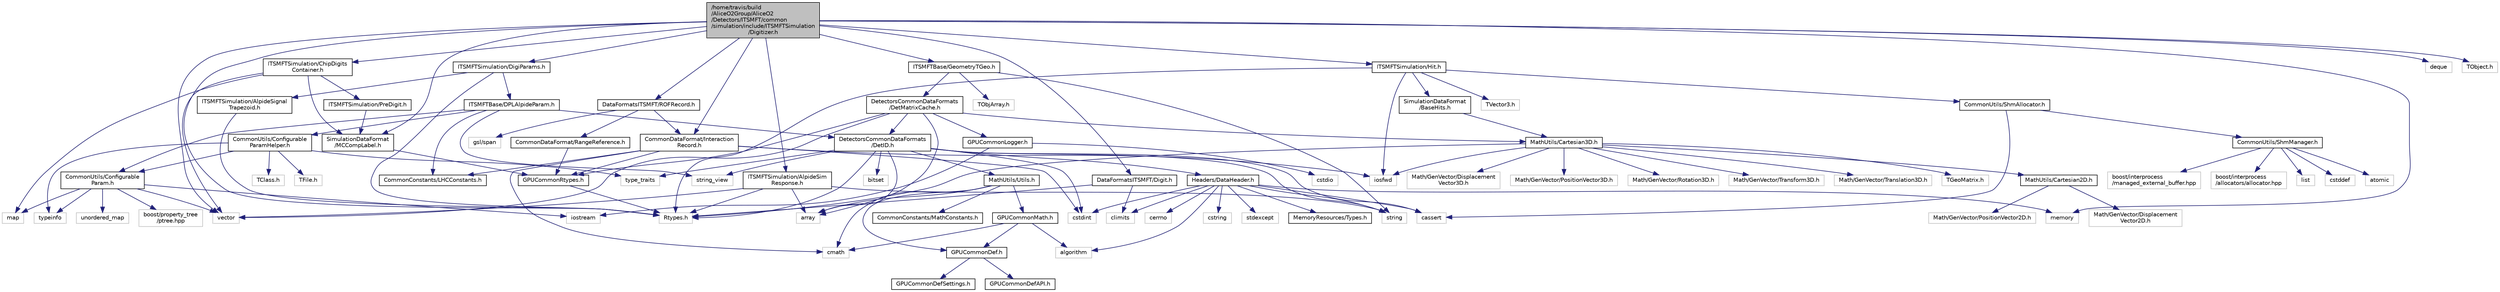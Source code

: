 digraph "/home/travis/build/AliceO2Group/AliceO2/Detectors/ITSMFT/common/simulation/include/ITSMFTSimulation/Digitizer.h"
{
 // INTERACTIVE_SVG=YES
  bgcolor="transparent";
  edge [fontname="Helvetica",fontsize="10",labelfontname="Helvetica",labelfontsize="10"];
  node [fontname="Helvetica",fontsize="10",shape=record];
  Node0 [label="/home/travis/build\l/AliceO2Group/AliceO2\l/Detectors/ITSMFT/common\l/simulation/include/ITSMFTSimulation\l/Digitizer.h",height=0.2,width=0.4,color="black", fillcolor="grey75", style="filled", fontcolor="black"];
  Node0 -> Node1 [color="midnightblue",fontsize="10",style="solid",fontname="Helvetica"];
  Node1 [label="vector",height=0.2,width=0.4,color="grey75"];
  Node0 -> Node2 [color="midnightblue",fontsize="10",style="solid",fontname="Helvetica"];
  Node2 [label="deque",height=0.2,width=0.4,color="grey75"];
  Node0 -> Node3 [color="midnightblue",fontsize="10",style="solid",fontname="Helvetica"];
  Node3 [label="memory",height=0.2,width=0.4,color="grey75"];
  Node0 -> Node4 [color="midnightblue",fontsize="10",style="solid",fontname="Helvetica"];
  Node4 [label="Rtypes.h",height=0.2,width=0.4,color="grey75"];
  Node0 -> Node5 [color="midnightblue",fontsize="10",style="solid",fontname="Helvetica"];
  Node5 [label="TObject.h",height=0.2,width=0.4,color="grey75"];
  Node0 -> Node6 [color="midnightblue",fontsize="10",style="solid",fontname="Helvetica"];
  Node6 [label="ITSMFTSimulation/ChipDigits\lContainer.h",height=0.2,width=0.4,color="black",URL="$da/d93/ChipDigitsContainer_8h.html",tooltip="transient container for single chip digits accumulation "];
  Node6 -> Node7 [color="midnightblue",fontsize="10",style="solid",fontname="Helvetica"];
  Node7 [label="SimulationDataFormat\l/MCCompLabel.h",height=0.2,width=0.4,color="black",URL="$d7/dcd/MCCompLabel_8h.html"];
  Node7 -> Node8 [color="midnightblue",fontsize="10",style="solid",fontname="Helvetica"];
  Node8 [label="GPUCommonRtypes.h",height=0.2,width=0.4,color="black",URL="$d2/d45/GPUCommonRtypes_8h.html"];
  Node8 -> Node4 [color="midnightblue",fontsize="10",style="solid",fontname="Helvetica"];
  Node6 -> Node9 [color="midnightblue",fontsize="10",style="solid",fontname="Helvetica"];
  Node9 [label="ITSMFTSimulation/PreDigit.h",height=0.2,width=0.4,color="black",URL="$d2/d53/PreDigit_8h.html",tooltip="Definition of the digit contribution from single hit. "];
  Node9 -> Node7 [color="midnightblue",fontsize="10",style="solid",fontname="Helvetica"];
  Node6 -> Node10 [color="midnightblue",fontsize="10",style="solid",fontname="Helvetica"];
  Node10 [label="map",height=0.2,width=0.4,color="grey75"];
  Node6 -> Node1 [color="midnightblue",fontsize="10",style="solid",fontname="Helvetica"];
  Node0 -> Node11 [color="midnightblue",fontsize="10",style="solid",fontname="Helvetica"];
  Node11 [label="ITSMFTSimulation/AlpideSim\lResponse.h",height=0.2,width=0.4,color="black",URL="$dc/d1a/AlpideSimResponse_8h.html",tooltip="Definition of the ITSMFT Alpide simulated response parametrization. "];
  Node11 -> Node12 [color="midnightblue",fontsize="10",style="solid",fontname="Helvetica"];
  Node12 [label="array",height=0.2,width=0.4,color="grey75"];
  Node11 -> Node13 [color="midnightblue",fontsize="10",style="solid",fontname="Helvetica"];
  Node13 [label="string",height=0.2,width=0.4,color="grey75"];
  Node11 -> Node1 [color="midnightblue",fontsize="10",style="solid",fontname="Helvetica"];
  Node11 -> Node4 [color="midnightblue",fontsize="10",style="solid",fontname="Helvetica"];
  Node0 -> Node14 [color="midnightblue",fontsize="10",style="solid",fontname="Helvetica"];
  Node14 [label="ITSMFTSimulation/DigiParams.h",height=0.2,width=0.4,color="black",URL="$d9/dce/Detectors_2ITSMFT_2common_2simulation_2include_2ITSMFTSimulation_2DigiParams_8h.html"];
  Node14 -> Node4 [color="midnightblue",fontsize="10",style="solid",fontname="Helvetica"];
  Node14 -> Node15 [color="midnightblue",fontsize="10",style="solid",fontname="Helvetica"];
  Node15 [label="ITSMFTSimulation/AlpideSignal\lTrapezoid.h",height=0.2,width=0.4,color="black",URL="$d1/d47/AlpideSignalTrapezoid_8h.html",tooltip="Simple class describing ALPIDE signal time shape. "];
  Node15 -> Node4 [color="midnightblue",fontsize="10",style="solid",fontname="Helvetica"];
  Node14 -> Node16 [color="midnightblue",fontsize="10",style="solid",fontname="Helvetica"];
  Node16 [label="ITSMFTBase/DPLAlpideParam.h",height=0.2,width=0.4,color="black",URL="$d4/d35/DPLAlpideParam_8h.html"];
  Node16 -> Node17 [color="midnightblue",fontsize="10",style="solid",fontname="Helvetica"];
  Node17 [label="DetectorsCommonDataFormats\l/DetID.h",height=0.2,width=0.4,color="black",URL="$d6/d31/DetID_8h.html"];
  Node17 -> Node4 [color="midnightblue",fontsize="10",style="solid",fontname="Helvetica"];
  Node17 -> Node12 [color="midnightblue",fontsize="10",style="solid",fontname="Helvetica"];
  Node17 -> Node18 [color="midnightblue",fontsize="10",style="solid",fontname="Helvetica"];
  Node18 [label="bitset",height=0.2,width=0.4,color="grey75"];
  Node17 -> Node19 [color="midnightblue",fontsize="10",style="solid",fontname="Helvetica"];
  Node19 [label="cassert",height=0.2,width=0.4,color="grey75"];
  Node17 -> Node20 [color="midnightblue",fontsize="10",style="solid",fontname="Helvetica"];
  Node20 [label="cstdint",height=0.2,width=0.4,color="grey75"];
  Node17 -> Node21 [color="midnightblue",fontsize="10",style="solid",fontname="Helvetica"];
  Node21 [label="string_view",height=0.2,width=0.4,color="grey75"];
  Node17 -> Node13 [color="midnightblue",fontsize="10",style="solid",fontname="Helvetica"];
  Node17 -> Node22 [color="midnightblue",fontsize="10",style="solid",fontname="Helvetica"];
  Node22 [label="type_traits",height=0.2,width=0.4,color="grey75"];
  Node17 -> Node23 [color="midnightblue",fontsize="10",style="solid",fontname="Helvetica"];
  Node23 [label="MathUtils/Utils.h",height=0.2,width=0.4,color="black",URL="$d9/d52/Common_2MathUtils_2include_2MathUtils_2Utils_8h.html"];
  Node23 -> Node12 [color="midnightblue",fontsize="10",style="solid",fontname="Helvetica"];
  Node23 -> Node24 [color="midnightblue",fontsize="10",style="solid",fontname="Helvetica"];
  Node24 [label="cmath",height=0.2,width=0.4,color="grey75"];
  Node23 -> Node25 [color="midnightblue",fontsize="10",style="solid",fontname="Helvetica"];
  Node25 [label="GPUCommonDef.h",height=0.2,width=0.4,color="black",URL="$df/d21/GPUCommonDef_8h.html"];
  Node25 -> Node26 [color="midnightblue",fontsize="10",style="solid",fontname="Helvetica"];
  Node26 [label="GPUCommonDefSettings.h",height=0.2,width=0.4,color="black",URL="$d5/d93/GPUCommonDefSettings_8h.html"];
  Node25 -> Node27 [color="midnightblue",fontsize="10",style="solid",fontname="Helvetica"];
  Node27 [label="GPUCommonDefAPI.h",height=0.2,width=0.4,color="black",URL="$da/d5a/GPUCommonDefAPI_8h.html"];
  Node23 -> Node28 [color="midnightblue",fontsize="10",style="solid",fontname="Helvetica"];
  Node28 [label="GPUCommonMath.h",height=0.2,width=0.4,color="black",URL="$d6/da2/GPUCommonMath_8h.html"];
  Node28 -> Node25 [color="midnightblue",fontsize="10",style="solid",fontname="Helvetica"];
  Node28 -> Node24 [color="midnightblue",fontsize="10",style="solid",fontname="Helvetica"];
  Node28 -> Node29 [color="midnightblue",fontsize="10",style="solid",fontname="Helvetica"];
  Node29 [label="algorithm",height=0.2,width=0.4,color="grey75"];
  Node23 -> Node30 [color="midnightblue",fontsize="10",style="solid",fontname="Helvetica"];
  Node30 [label="CommonConstants/MathConstants.h",height=0.2,width=0.4,color="black",URL="$d6/d84/MathConstants_8h.html",tooltip="useful math constants "];
  Node17 -> Node31 [color="midnightblue",fontsize="10",style="solid",fontname="Helvetica"];
  Node31 [label="Headers/DataHeader.h",height=0.2,width=0.4,color="black",URL="$dc/dcd/DataHeader_8h.html"];
  Node31 -> Node20 [color="midnightblue",fontsize="10",style="solid",fontname="Helvetica"];
  Node31 -> Node3 [color="midnightblue",fontsize="10",style="solid",fontname="Helvetica"];
  Node31 -> Node19 [color="midnightblue",fontsize="10",style="solid",fontname="Helvetica"];
  Node31 -> Node32 [color="midnightblue",fontsize="10",style="solid",fontname="Helvetica"];
  Node32 [label="cstring",height=0.2,width=0.4,color="grey75"];
  Node31 -> Node29 [color="midnightblue",fontsize="10",style="solid",fontname="Helvetica"];
  Node31 -> Node33 [color="midnightblue",fontsize="10",style="solid",fontname="Helvetica"];
  Node33 [label="stdexcept",height=0.2,width=0.4,color="grey75"];
  Node31 -> Node13 [color="midnightblue",fontsize="10",style="solid",fontname="Helvetica"];
  Node31 -> Node34 [color="midnightblue",fontsize="10",style="solid",fontname="Helvetica"];
  Node34 [label="climits",height=0.2,width=0.4,color="grey75"];
  Node31 -> Node35 [color="midnightblue",fontsize="10",style="solid",fontname="Helvetica"];
  Node35 [label="MemoryResources/Types.h",height=0.2,width=0.4,color="black",URL="$d7/df8/Types_8h.html"];
  Node31 -> Node36 [color="midnightblue",fontsize="10",style="solid",fontname="Helvetica"];
  Node36 [label="cerrno",height=0.2,width=0.4,color="grey75"];
  Node16 -> Node37 [color="midnightblue",fontsize="10",style="solid",fontname="Helvetica"];
  Node37 [label="CommonUtils/Configurable\lParam.h",height=0.2,width=0.4,color="black",URL="$db/d2c/ConfigurableParam_8h.html"];
  Node37 -> Node1 [color="midnightblue",fontsize="10",style="solid",fontname="Helvetica"];
  Node37 -> Node10 [color="midnightblue",fontsize="10",style="solid",fontname="Helvetica"];
  Node37 -> Node38 [color="midnightblue",fontsize="10",style="solid",fontname="Helvetica"];
  Node38 [label="unordered_map",height=0.2,width=0.4,color="grey75"];
  Node37 -> Node39 [color="midnightblue",fontsize="10",style="solid",fontname="Helvetica"];
  Node39 [label="boost/property_tree\l/ptree.hpp",height=0.2,width=0.4,color="grey75"];
  Node37 -> Node40 [color="midnightblue",fontsize="10",style="solid",fontname="Helvetica"];
  Node40 [label="typeinfo",height=0.2,width=0.4,color="grey75"];
  Node37 -> Node41 [color="midnightblue",fontsize="10",style="solid",fontname="Helvetica"];
  Node41 [label="iostream",height=0.2,width=0.4,color="grey75"];
  Node16 -> Node42 [color="midnightblue",fontsize="10",style="solid",fontname="Helvetica"];
  Node42 [label="CommonUtils/Configurable\lParamHelper.h",height=0.2,width=0.4,color="black",URL="$da/d6b/ConfigurableParamHelper_8h.html"];
  Node42 -> Node37 [color="midnightblue",fontsize="10",style="solid",fontname="Helvetica"];
  Node42 -> Node43 [color="midnightblue",fontsize="10",style="solid",fontname="Helvetica"];
  Node43 [label="TClass.h",height=0.2,width=0.4,color="grey75"];
  Node42 -> Node22 [color="midnightblue",fontsize="10",style="solid",fontname="Helvetica"];
  Node42 -> Node40 [color="midnightblue",fontsize="10",style="solid",fontname="Helvetica"];
  Node42 -> Node44 [color="midnightblue",fontsize="10",style="solid",fontname="Helvetica"];
  Node44 [label="TFile.h",height=0.2,width=0.4,color="grey75"];
  Node16 -> Node45 [color="midnightblue",fontsize="10",style="solid",fontname="Helvetica"];
  Node45 [label="CommonConstants/LHCConstants.h",height=0.2,width=0.4,color="black",URL="$d4/dc6/LHCConstants_8h.html",tooltip="Header to collect LHC related constants. "];
  Node16 -> Node21 [color="midnightblue",fontsize="10",style="solid",fontname="Helvetica"];
  Node0 -> Node46 [color="midnightblue",fontsize="10",style="solid",fontname="Helvetica"];
  Node46 [label="ITSMFTSimulation/Hit.h",height=0.2,width=0.4,color="black",URL="$d9/d4e/Detectors_2ITSMFT_2common_2simulation_2include_2ITSMFTSimulation_2Hit_8h.html"];
  Node46 -> Node47 [color="midnightblue",fontsize="10",style="solid",fontname="Helvetica"];
  Node47 [label="SimulationDataFormat\l/BaseHits.h",height=0.2,width=0.4,color="black",URL="$d4/d25/BaseHits_8h.html"];
  Node47 -> Node48 [color="midnightblue",fontsize="10",style="solid",fontname="Helvetica"];
  Node48 [label="MathUtils/Cartesian3D.h",height=0.2,width=0.4,color="black",URL="$dd/d76/Cartesian3D_8h.html"];
  Node48 -> Node49 [color="midnightblue",fontsize="10",style="solid",fontname="Helvetica"];
  Node49 [label="Math/GenVector/Displacement\lVector3D.h",height=0.2,width=0.4,color="grey75"];
  Node48 -> Node50 [color="midnightblue",fontsize="10",style="solid",fontname="Helvetica"];
  Node50 [label="Math/GenVector/PositionVector3D.h",height=0.2,width=0.4,color="grey75"];
  Node48 -> Node51 [color="midnightblue",fontsize="10",style="solid",fontname="Helvetica"];
  Node51 [label="Math/GenVector/Rotation3D.h",height=0.2,width=0.4,color="grey75"];
  Node48 -> Node52 [color="midnightblue",fontsize="10",style="solid",fontname="Helvetica"];
  Node52 [label="Math/GenVector/Transform3D.h",height=0.2,width=0.4,color="grey75"];
  Node48 -> Node53 [color="midnightblue",fontsize="10",style="solid",fontname="Helvetica"];
  Node53 [label="Math/GenVector/Translation3D.h",height=0.2,width=0.4,color="grey75"];
  Node48 -> Node4 [color="midnightblue",fontsize="10",style="solid",fontname="Helvetica"];
  Node48 -> Node54 [color="midnightblue",fontsize="10",style="solid",fontname="Helvetica"];
  Node54 [label="TGeoMatrix.h",height=0.2,width=0.4,color="grey75"];
  Node48 -> Node55 [color="midnightblue",fontsize="10",style="solid",fontname="Helvetica"];
  Node55 [label="iosfwd",height=0.2,width=0.4,color="grey75"];
  Node48 -> Node56 [color="midnightblue",fontsize="10",style="solid",fontname="Helvetica"];
  Node56 [label="MathUtils/Cartesian2D.h",height=0.2,width=0.4,color="black",URL="$d2/dd0/Cartesian2D_8h.html"];
  Node56 -> Node57 [color="midnightblue",fontsize="10",style="solid",fontname="Helvetica"];
  Node57 [label="Math/GenVector/Displacement\lVector2D.h",height=0.2,width=0.4,color="grey75"];
  Node56 -> Node58 [color="midnightblue",fontsize="10",style="solid",fontname="Helvetica"];
  Node58 [label="Math/GenVector/PositionVector2D.h",height=0.2,width=0.4,color="grey75"];
  Node46 -> Node4 [color="midnightblue",fontsize="10",style="solid",fontname="Helvetica"];
  Node46 -> Node59 [color="midnightblue",fontsize="10",style="solid",fontname="Helvetica"];
  Node59 [label="TVector3.h",height=0.2,width=0.4,color="grey75"];
  Node46 -> Node55 [color="midnightblue",fontsize="10",style="solid",fontname="Helvetica"];
  Node46 -> Node60 [color="midnightblue",fontsize="10",style="solid",fontname="Helvetica"];
  Node60 [label="CommonUtils/ShmAllocator.h",height=0.2,width=0.4,color="black",URL="$d0/d91/ShmAllocator_8h.html"];
  Node60 -> Node61 [color="midnightblue",fontsize="10",style="solid",fontname="Helvetica"];
  Node61 [label="CommonUtils/ShmManager.h",height=0.2,width=0.4,color="black",URL="$de/d61/ShmManager_8h.html"];
  Node61 -> Node62 [color="midnightblue",fontsize="10",style="solid",fontname="Helvetica"];
  Node62 [label="list",height=0.2,width=0.4,color="grey75"];
  Node61 -> Node63 [color="midnightblue",fontsize="10",style="solid",fontname="Helvetica"];
  Node63 [label="cstddef",height=0.2,width=0.4,color="grey75"];
  Node61 -> Node64 [color="midnightblue",fontsize="10",style="solid",fontname="Helvetica"];
  Node64 [label="atomic",height=0.2,width=0.4,color="grey75"];
  Node61 -> Node65 [color="midnightblue",fontsize="10",style="solid",fontname="Helvetica"];
  Node65 [label="boost/interprocess\l/managed_external_buffer.hpp",height=0.2,width=0.4,color="grey75"];
  Node61 -> Node66 [color="midnightblue",fontsize="10",style="solid",fontname="Helvetica"];
  Node66 [label="boost/interprocess\l/allocators/allocator.hpp",height=0.2,width=0.4,color="grey75"];
  Node60 -> Node19 [color="midnightblue",fontsize="10",style="solid",fontname="Helvetica"];
  Node0 -> Node67 [color="midnightblue",fontsize="10",style="solid",fontname="Helvetica"];
  Node67 [label="ITSMFTBase/GeometryTGeo.h",height=0.2,width=0.4,color="black",URL="$d4/d5c/ITSMFT_2common_2base_2include_2ITSMFTBase_2GeometryTGeo_8h.html"];
  Node67 -> Node68 [color="midnightblue",fontsize="10",style="solid",fontname="Helvetica"];
  Node68 [label="TObjArray.h",height=0.2,width=0.4,color="grey75"];
  Node67 -> Node13 [color="midnightblue",fontsize="10",style="solid",fontname="Helvetica"];
  Node67 -> Node69 [color="midnightblue",fontsize="10",style="solid",fontname="Helvetica"];
  Node69 [label="DetectorsCommonDataFormats\l/DetMatrixCache.h",height=0.2,width=0.4,color="black",URL="$d4/d20/DetMatrixCache_8h.html"];
  Node69 -> Node70 [color="midnightblue",fontsize="10",style="solid",fontname="Helvetica"];
  Node70 [label="GPUCommonLogger.h",height=0.2,width=0.4,color="black",URL="$df/d5b/GPUCommonLogger_8h.html"];
  Node70 -> Node41 [color="midnightblue",fontsize="10",style="solid",fontname="Helvetica"];
  Node70 -> Node71 [color="midnightblue",fontsize="10",style="solid",fontname="Helvetica"];
  Node71 [label="cstdio",height=0.2,width=0.4,color="grey75"];
  Node69 -> Node8 [color="midnightblue",fontsize="10",style="solid",fontname="Helvetica"];
  Node69 -> Node12 [color="midnightblue",fontsize="10",style="solid",fontname="Helvetica"];
  Node69 -> Node1 [color="midnightblue",fontsize="10",style="solid",fontname="Helvetica"];
  Node69 -> Node17 [color="midnightblue",fontsize="10",style="solid",fontname="Helvetica"];
  Node69 -> Node48 [color="midnightblue",fontsize="10",style="solid",fontname="Helvetica"];
  Node0 -> Node72 [color="midnightblue",fontsize="10",style="solid",fontname="Helvetica"];
  Node72 [label="DataFormatsITSMFT/Digit.h",height=0.2,width=0.4,color="black",URL="$d3/d1e/DataFormats_2Detectors_2ITSMFT_2common_2include_2DataFormatsITSMFT_2Digit_8h.html"];
  Node72 -> Node4 [color="midnightblue",fontsize="10",style="solid",fontname="Helvetica"];
  Node72 -> Node34 [color="midnightblue",fontsize="10",style="solid",fontname="Helvetica"];
  Node0 -> Node73 [color="midnightblue",fontsize="10",style="solid",fontname="Helvetica"];
  Node73 [label="DataFormatsITSMFT/ROFRecord.h",height=0.2,width=0.4,color="black",URL="$d0/dc6/ITSMFT_2common_2include_2DataFormatsITSMFT_2ROFRecord_8h.html"];
  Node73 -> Node74 [color="midnightblue",fontsize="10",style="solid",fontname="Helvetica"];
  Node74 [label="CommonDataFormat/RangeReference.h",height=0.2,width=0.4,color="black",URL="$de/d64/RangeReference_8h.html",tooltip="Class to refer to the 1st entry and N elements of some group in the continuous container. "];
  Node74 -> Node8 [color="midnightblue",fontsize="10",style="solid",fontname="Helvetica"];
  Node73 -> Node75 [color="midnightblue",fontsize="10",style="solid",fontname="Helvetica"];
  Node75 [label="CommonDataFormat/Interaction\lRecord.h",height=0.2,width=0.4,color="black",URL="$d9/d80/InteractionRecord_8h.html"];
  Node75 -> Node8 [color="midnightblue",fontsize="10",style="solid",fontname="Helvetica"];
  Node75 -> Node55 [color="midnightblue",fontsize="10",style="solid",fontname="Helvetica"];
  Node75 -> Node20 [color="midnightblue",fontsize="10",style="solid",fontname="Helvetica"];
  Node75 -> Node24 [color="midnightblue",fontsize="10",style="solid",fontname="Helvetica"];
  Node75 -> Node45 [color="midnightblue",fontsize="10",style="solid",fontname="Helvetica"];
  Node73 -> Node76 [color="midnightblue",fontsize="10",style="solid",fontname="Helvetica"];
  Node76 [label="gsl/span",height=0.2,width=0.4,color="grey75"];
  Node0 -> Node75 [color="midnightblue",fontsize="10",style="solid",fontname="Helvetica"];
  Node0 -> Node7 [color="midnightblue",fontsize="10",style="solid",fontname="Helvetica"];
}
